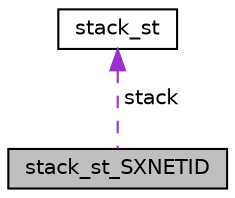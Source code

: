 digraph "stack_st_SXNETID"
{
 // LATEX_PDF_SIZE
  edge [fontname="Helvetica",fontsize="10",labelfontname="Helvetica",labelfontsize="10"];
  node [fontname="Helvetica",fontsize="10",shape=record];
  Node1 [label="stack_st_SXNETID",height=0.2,width=0.4,color="black", fillcolor="grey75", style="filled", fontcolor="black",tooltip=" "];
  Node2 -> Node1 [dir="back",color="darkorchid3",fontsize="10",style="dashed",label=" stack" ,fontname="Helvetica"];
  Node2 [label="stack_st",height=0.2,width=0.4,color="black", fillcolor="white", style="filled",URL="$structstack__st.html",tooltip=" "];
}
